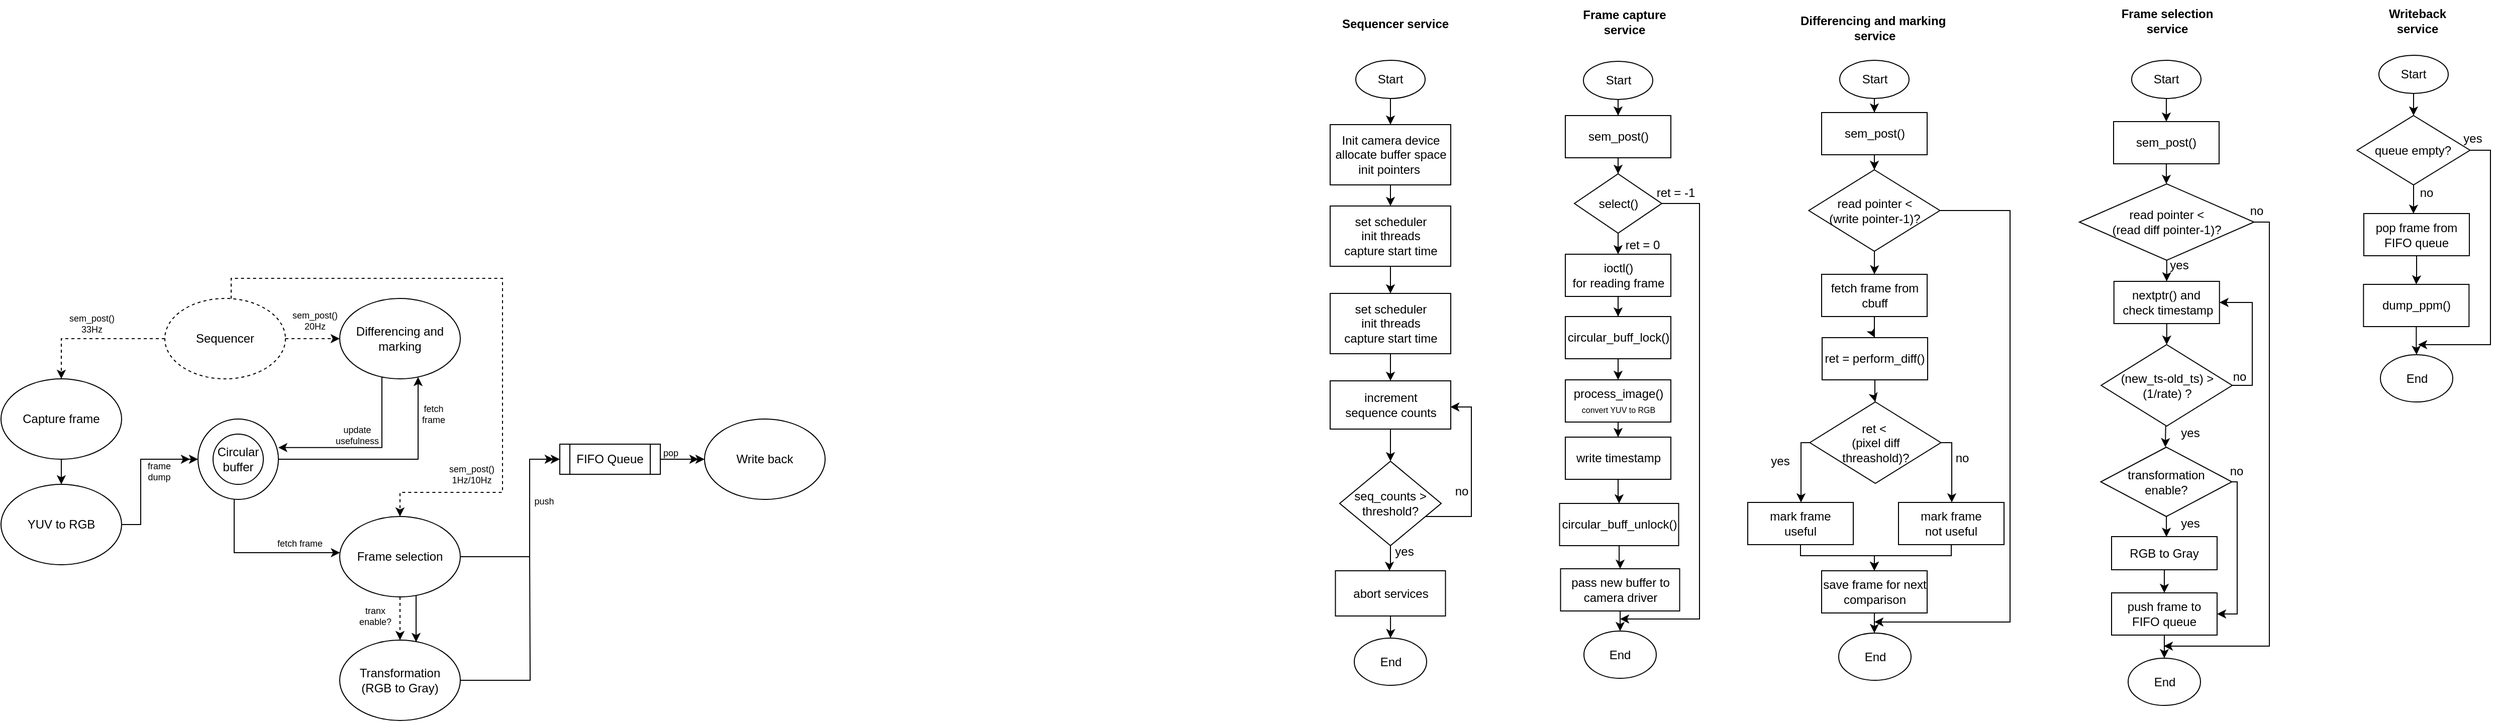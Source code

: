 <mxfile version="22.1.21" type="device">
  <diagram name="Page-1" id="QTo56roPUpEQCoG3E3Ti">
    <mxGraphModel dx="1339" dy="696" grid="0" gridSize="3" guides="1" tooltips="1" connect="1" arrows="1" fold="1" page="1" pageScale="1" pageWidth="1100" pageHeight="850" math="0" shadow="0">
      <root>
        <mxCell id="0" />
        <mxCell id="1" parent="0" />
        <mxCell id="coT6IuW1GO_-WRxJa5zP-20" style="edgeStyle=orthogonalEdgeStyle;rounded=0;orthogonalLoop=1;jettySize=auto;html=1;entryX=0.5;entryY=0;entryDx=0;entryDy=0;dashed=1;" edge="1" parent="1" source="coT6IuW1GO_-WRxJa5zP-1" target="coT6IuW1GO_-WRxJa5zP-2">
          <mxGeometry relative="1" as="geometry" />
        </mxCell>
        <mxCell id="coT6IuW1GO_-WRxJa5zP-22" style="edgeStyle=orthogonalEdgeStyle;rounded=0;orthogonalLoop=1;jettySize=auto;html=1;entryX=0.5;entryY=0;entryDx=0;entryDy=0;dashed=1;" edge="1" parent="1" source="coT6IuW1GO_-WRxJa5zP-1" target="coT6IuW1GO_-WRxJa5zP-5">
          <mxGeometry relative="1" as="geometry">
            <Array as="points">
              <mxPoint x="423" y="285" />
              <mxPoint x="693" y="285" />
              <mxPoint x="693" y="498" />
              <mxPoint x="591" y="498" />
            </Array>
          </mxGeometry>
        </mxCell>
        <mxCell id="coT6IuW1GO_-WRxJa5zP-1" value="Sequencer" style="ellipse;whiteSpace=wrap;html=1;dashed=1;" vertex="1" parent="1">
          <mxGeometry x="357" y="305" width="120" height="80" as="geometry" />
        </mxCell>
        <mxCell id="coT6IuW1GO_-WRxJa5zP-16" value="" style="edgeStyle=orthogonalEdgeStyle;rounded=0;orthogonalLoop=1;jettySize=auto;html=1;" edge="1" parent="1" source="coT6IuW1GO_-WRxJa5zP-2" target="coT6IuW1GO_-WRxJa5zP-3">
          <mxGeometry relative="1" as="geometry" />
        </mxCell>
        <mxCell id="coT6IuW1GO_-WRxJa5zP-2" value="Capture frame" style="ellipse;whiteSpace=wrap;html=1;" vertex="1" parent="1">
          <mxGeometry x="194" y="385" width="120" height="80" as="geometry" />
        </mxCell>
        <mxCell id="coT6IuW1GO_-WRxJa5zP-3" value="YUV to RGB" style="ellipse;whiteSpace=wrap;html=1;" vertex="1" parent="1">
          <mxGeometry x="194" y="490" width="120" height="80" as="geometry" />
        </mxCell>
        <mxCell id="coT6IuW1GO_-WRxJa5zP-28" style="edgeStyle=orthogonalEdgeStyle;rounded=0;orthogonalLoop=1;jettySize=auto;html=1;entryX=1;entryY=0.5;entryDx=0;entryDy=0;startArrow=classic;startFill=1;endArrow=none;endFill=0;" edge="1" parent="1" source="coT6IuW1GO_-WRxJa5zP-4" target="coT6IuW1GO_-WRxJa5zP-11">
          <mxGeometry relative="1" as="geometry">
            <Array as="points">
              <mxPoint x="609" y="465" />
            </Array>
          </mxGeometry>
        </mxCell>
        <mxCell id="coT6IuW1GO_-WRxJa5zP-4" value="Differencing and marking" style="ellipse;whiteSpace=wrap;html=1;" vertex="1" parent="1">
          <mxGeometry x="531" y="305" width="120" height="80" as="geometry" />
        </mxCell>
        <mxCell id="coT6IuW1GO_-WRxJa5zP-23" value="" style="edgeStyle=orthogonalEdgeStyle;rounded=0;orthogonalLoop=1;jettySize=auto;html=1;dashed=1;" edge="1" parent="1" source="coT6IuW1GO_-WRxJa5zP-5" target="coT6IuW1GO_-WRxJa5zP-8">
          <mxGeometry relative="1" as="geometry" />
        </mxCell>
        <mxCell id="coT6IuW1GO_-WRxJa5zP-25" style="edgeStyle=orthogonalEdgeStyle;rounded=0;orthogonalLoop=1;jettySize=auto;html=1;entryX=0;entryY=0.5;entryDx=0;entryDy=0;" edge="1" parent="1" source="coT6IuW1GO_-WRxJa5zP-5" target="coT6IuW1GO_-WRxJa5zP-13">
          <mxGeometry relative="1" as="geometry">
            <Array as="points">
              <mxPoint x="720" y="562" />
              <mxPoint x="720" y="465" />
            </Array>
          </mxGeometry>
        </mxCell>
        <mxCell id="coT6IuW1GO_-WRxJa5zP-5" value="Frame selection" style="ellipse;whiteSpace=wrap;html=1;" vertex="1" parent="1">
          <mxGeometry x="531" y="522" width="120" height="80" as="geometry" />
        </mxCell>
        <mxCell id="coT6IuW1GO_-WRxJa5zP-7" value="Write back" style="ellipse;whiteSpace=wrap;html=1;" vertex="1" parent="1">
          <mxGeometry x="894" y="425" width="120" height="80" as="geometry" />
        </mxCell>
        <mxCell id="coT6IuW1GO_-WRxJa5zP-30" style="edgeStyle=orthogonalEdgeStyle;rounded=0;orthogonalLoop=1;jettySize=auto;html=1;endArrow=none;endFill=0;" edge="1" parent="1" source="coT6IuW1GO_-WRxJa5zP-8">
          <mxGeometry relative="1" as="geometry">
            <mxPoint x="720.0" y="561" as="targetPoint" />
          </mxGeometry>
        </mxCell>
        <mxCell id="coT6IuW1GO_-WRxJa5zP-8" value="Transformation&lt;br&gt;(RGB to Gray)" style="ellipse;whiteSpace=wrap;html=1;" vertex="1" parent="1">
          <mxGeometry x="531" y="645" width="120" height="80" as="geometry" />
        </mxCell>
        <mxCell id="coT6IuW1GO_-WRxJa5zP-26" value="" style="edgeStyle=orthogonalEdgeStyle;rounded=0;orthogonalLoop=1;jettySize=auto;html=1;" edge="1" parent="1" source="coT6IuW1GO_-WRxJa5zP-13" target="coT6IuW1GO_-WRxJa5zP-7">
          <mxGeometry relative="1" as="geometry" />
        </mxCell>
        <mxCell id="coT6IuW1GO_-WRxJa5zP-13" value="FIFO Queue" style="shape=process;whiteSpace=wrap;html=1;backgroundOutline=1;" vertex="1" parent="1">
          <mxGeometry x="750" y="450" width="100" height="30" as="geometry" />
        </mxCell>
        <mxCell id="coT6IuW1GO_-WRxJa5zP-15" value="" style="group" vertex="1" connectable="0" parent="1">
          <mxGeometry x="390" y="425" width="80" height="80" as="geometry" />
        </mxCell>
        <mxCell id="coT6IuW1GO_-WRxJa5zP-11" value="" style="ellipse;whiteSpace=wrap;html=1;aspect=fixed;" vertex="1" parent="coT6IuW1GO_-WRxJa5zP-15">
          <mxGeometry width="80" height="80" as="geometry" />
        </mxCell>
        <mxCell id="coT6IuW1GO_-WRxJa5zP-12" value="Circular&lt;br&gt;buffer" style="ellipse;whiteSpace=wrap;html=1;aspect=fixed;" vertex="1" parent="coT6IuW1GO_-WRxJa5zP-15">
          <mxGeometry x="15" y="15" width="50" height="50" as="geometry" />
        </mxCell>
        <mxCell id="coT6IuW1GO_-WRxJa5zP-18" style="edgeStyle=orthogonalEdgeStyle;rounded=0;orthogonalLoop=1;jettySize=auto;html=1;entryX=0;entryY=0.5;entryDx=0;entryDy=0;" edge="1" parent="1" source="coT6IuW1GO_-WRxJa5zP-3" target="coT6IuW1GO_-WRxJa5zP-11">
          <mxGeometry relative="1" as="geometry">
            <mxPoint x="450" y="440" as="targetPoint" />
            <Array as="points">
              <mxPoint x="333" y="530" />
              <mxPoint x="333" y="465" />
            </Array>
          </mxGeometry>
        </mxCell>
        <mxCell id="coT6IuW1GO_-WRxJa5zP-19" value="" style="endArrow=classic;html=1;rounded=0;" edge="1" parent="1">
          <mxGeometry width="50" height="50" relative="1" as="geometry">
            <mxPoint x="345" y="465" as="sourcePoint" />
            <mxPoint x="382" y="465" as="targetPoint" />
          </mxGeometry>
        </mxCell>
        <mxCell id="coT6IuW1GO_-WRxJa5zP-27" style="edgeStyle=orthogonalEdgeStyle;rounded=0;orthogonalLoop=1;jettySize=auto;html=1;entryX=0;entryY=0.5;entryDx=0;entryDy=0;dashed=1;" edge="1" parent="1" source="coT6IuW1GO_-WRxJa5zP-1" target="coT6IuW1GO_-WRxJa5zP-4">
          <mxGeometry relative="1" as="geometry" />
        </mxCell>
        <mxCell id="coT6IuW1GO_-WRxJa5zP-29" style="edgeStyle=orthogonalEdgeStyle;rounded=0;orthogonalLoop=1;jettySize=auto;html=1;startArrow=classic;startFill=1;endArrow=none;endFill=0;" edge="1" parent="1" source="coT6IuW1GO_-WRxJa5zP-5" target="coT6IuW1GO_-WRxJa5zP-11">
          <mxGeometry relative="1" as="geometry">
            <Array as="points">
              <mxPoint x="426" y="558" />
            </Array>
          </mxGeometry>
        </mxCell>
        <mxCell id="coT6IuW1GO_-WRxJa5zP-31" value="" style="rounded=0;orthogonalLoop=1;jettySize=auto;html=1;exitX=1;exitY=0.5;exitDx=0;exitDy=0;" edge="1" parent="1" source="coT6IuW1GO_-WRxJa5zP-13">
          <mxGeometry relative="1" as="geometry">
            <mxPoint x="735" y="509" as="sourcePoint" />
            <mxPoint x="888" y="465" as="targetPoint" />
          </mxGeometry>
        </mxCell>
        <mxCell id="coT6IuW1GO_-WRxJa5zP-32" value="" style="rounded=0;orthogonalLoop=1;jettySize=auto;html=1;" edge="1" parent="1">
          <mxGeometry relative="1" as="geometry">
            <mxPoint x="720" y="465" as="sourcePoint" />
            <mxPoint x="744" y="465" as="targetPoint" />
          </mxGeometry>
        </mxCell>
        <mxCell id="coT6IuW1GO_-WRxJa5zP-33" value="sem_post()&lt;br style=&quot;font-size: 9px;&quot;&gt;33Hz" style="text;html=1;align=center;verticalAlign=middle;resizable=0;points=[];autosize=1;strokeColor=none;fillColor=none;fontSize=9;" vertex="1" parent="1">
          <mxGeometry x="252" y="312" width="63" height="36" as="geometry" />
        </mxCell>
        <mxCell id="coT6IuW1GO_-WRxJa5zP-34" value="sem_post()&lt;br style=&quot;font-size: 9px;&quot;&gt;1Hz/10Hz" style="text;html=1;align=center;verticalAlign=middle;resizable=0;points=[];autosize=1;strokeColor=none;fillColor=none;fontSize=9;" vertex="1" parent="1">
          <mxGeometry x="630" y="462" width="63" height="36" as="geometry" />
        </mxCell>
        <mxCell id="coT6IuW1GO_-WRxJa5zP-35" value="sem_post()&lt;br style=&quot;font-size: 9px;&quot;&gt;20Hz" style="text;html=1;align=center;verticalAlign=middle;resizable=0;points=[];autosize=1;strokeColor=none;fillColor=none;fontSize=9;" vertex="1" parent="1">
          <mxGeometry x="474" y="309" width="63" height="36" as="geometry" />
        </mxCell>
        <mxCell id="coT6IuW1GO_-WRxJa5zP-36" value="tranx &lt;br&gt;enable?" style="text;html=1;align=center;verticalAlign=middle;resizable=0;points=[];autosize=1;strokeColor=none;fillColor=none;fontSize=9;" vertex="1" parent="1">
          <mxGeometry x="540" y="603" width="51" height="36" as="geometry" />
        </mxCell>
        <mxCell id="coT6IuW1GO_-WRxJa5zP-37" style="edgeStyle=orthogonalEdgeStyle;rounded=0;orthogonalLoop=1;jettySize=auto;html=1;entryX=0.629;entryY=0.024;entryDx=0;entryDy=0;entryPerimeter=0;" edge="1" parent="1" target="coT6IuW1GO_-WRxJa5zP-8">
          <mxGeometry relative="1" as="geometry">
            <mxPoint x="607" y="600.73" as="sourcePoint" />
            <mxPoint x="608.56" y="647.64" as="targetPoint" />
            <Array as="points">
              <mxPoint x="607" y="647" />
            </Array>
          </mxGeometry>
        </mxCell>
        <mxCell id="coT6IuW1GO_-WRxJa5zP-39" value="frame &lt;br&gt;dump" style="text;html=1;align=center;verticalAlign=middle;resizable=0;points=[];autosize=1;strokeColor=none;fillColor=none;fontSize=9;" vertex="1" parent="1">
          <mxGeometry x="330" y="459" width="42" height="36" as="geometry" />
        </mxCell>
        <mxCell id="coT6IuW1GO_-WRxJa5zP-40" value="fetch &lt;br&gt;frame" style="text;html=1;align=center;verticalAlign=middle;resizable=0;points=[];autosize=1;strokeColor=none;fillColor=none;fontSize=9;" vertex="1" parent="1">
          <mxGeometry x="603" y="402" width="42" height="36" as="geometry" />
        </mxCell>
        <mxCell id="coT6IuW1GO_-WRxJa5zP-41" style="edgeStyle=orthogonalEdgeStyle;rounded=0;orthogonalLoop=1;jettySize=auto;html=1;entryX=0.998;entryY=0.355;entryDx=0;entryDy=0;entryPerimeter=0;" edge="1" parent="1" source="coT6IuW1GO_-WRxJa5zP-4" target="coT6IuW1GO_-WRxJa5zP-11">
          <mxGeometry relative="1" as="geometry">
            <Array as="points">
              <mxPoint x="573" y="453" />
            </Array>
          </mxGeometry>
        </mxCell>
        <mxCell id="coT6IuW1GO_-WRxJa5zP-42" value="update &lt;br&gt;usefulness" style="text;html=1;align=center;verticalAlign=middle;resizable=0;points=[];autosize=1;strokeColor=none;fillColor=none;fontSize=9;" vertex="1" parent="1">
          <mxGeometry x="516" y="423" width="63" height="36" as="geometry" />
        </mxCell>
        <mxCell id="coT6IuW1GO_-WRxJa5zP-44" value="fetch frame" style="text;html=1;align=center;verticalAlign=middle;resizable=0;points=[];autosize=1;strokeColor=none;fillColor=none;fontSize=9;" vertex="1" parent="1">
          <mxGeometry x="459" y="537" width="63" height="24" as="geometry" />
        </mxCell>
        <mxCell id="coT6IuW1GO_-WRxJa5zP-47" value="push" style="text;html=1;align=center;verticalAlign=middle;resizable=0;points=[];autosize=1;strokeColor=none;fillColor=none;fontSize=9;" vertex="1" parent="1">
          <mxGeometry x="714" y="495" width="39" height="24" as="geometry" />
        </mxCell>
        <mxCell id="coT6IuW1GO_-WRxJa5zP-48" value="pop" style="text;html=1;align=center;verticalAlign=middle;resizable=0;points=[];autosize=1;strokeColor=none;fillColor=none;fontSize=9;" vertex="1" parent="1">
          <mxGeometry x="843" y="447" width="33" height="24" as="geometry" />
        </mxCell>
        <mxCell id="coT6IuW1GO_-WRxJa5zP-63" value="" style="edgeStyle=orthogonalEdgeStyle;rounded=0;orthogonalLoop=1;jettySize=auto;html=1;entryX=0.5;entryY=0;entryDx=0;entryDy=0;" edge="1" parent="1" source="coT6IuW1GO_-WRxJa5zP-49" target="coT6IuW1GO_-WRxJa5zP-56">
          <mxGeometry relative="1" as="geometry" />
        </mxCell>
        <mxCell id="coT6IuW1GO_-WRxJa5zP-49" value="set scheduler &lt;br&gt;init threads &lt;br&gt;capture start time" style="rounded=0;whiteSpace=wrap;html=1;align=center;" vertex="1" parent="1">
          <mxGeometry x="1516.5" y="213" width="120" height="60" as="geometry" />
        </mxCell>
        <mxCell id="coT6IuW1GO_-WRxJa5zP-51" value="seq_counts &amp;gt; threshold?" style="rhombus;whiteSpace=wrap;html=1;" vertex="1" parent="1">
          <mxGeometry x="1526" y="467" width="101" height="84" as="geometry" />
        </mxCell>
        <mxCell id="coT6IuW1GO_-WRxJa5zP-59" value="" style="edgeStyle=orthogonalEdgeStyle;rounded=0;orthogonalLoop=1;jettySize=auto;html=1;" edge="1" parent="1" source="coT6IuW1GO_-WRxJa5zP-52" target="coT6IuW1GO_-WRxJa5zP-54">
          <mxGeometry relative="1" as="geometry" />
        </mxCell>
        <mxCell id="coT6IuW1GO_-WRxJa5zP-52" value="Start" style="ellipse;whiteSpace=wrap;html=1;" vertex="1" parent="1">
          <mxGeometry x="1542" y="68" width="69" height="38" as="geometry" />
        </mxCell>
        <mxCell id="coT6IuW1GO_-WRxJa5zP-53" value="End" style="ellipse;whiteSpace=wrap;html=1;" vertex="1" parent="1">
          <mxGeometry x="1540.5" y="643" width="72" height="47" as="geometry" />
        </mxCell>
        <mxCell id="coT6IuW1GO_-WRxJa5zP-61" value="" style="edgeStyle=orthogonalEdgeStyle;rounded=0;orthogonalLoop=1;jettySize=auto;html=1;entryX=0.5;entryY=0;entryDx=0;entryDy=0;" edge="1" parent="1" source="coT6IuW1GO_-WRxJa5zP-54" target="coT6IuW1GO_-WRxJa5zP-49">
          <mxGeometry relative="1" as="geometry">
            <mxPoint x="1577" y="222" as="targetPoint" />
          </mxGeometry>
        </mxCell>
        <mxCell id="coT6IuW1GO_-WRxJa5zP-54" value="Init camera device&lt;br&gt;allocate buffer space&lt;br&gt;init pointers&amp;nbsp;" style="rounded=0;whiteSpace=wrap;html=1;align=center;" vertex="1" parent="1">
          <mxGeometry x="1516.5" y="132" width="120" height="60" as="geometry" />
        </mxCell>
        <mxCell id="coT6IuW1GO_-WRxJa5zP-64" value="" style="edgeStyle=orthogonalEdgeStyle;rounded=0;orthogonalLoop=1;jettySize=auto;html=1;" edge="1" parent="1" source="coT6IuW1GO_-WRxJa5zP-56" target="coT6IuW1GO_-WRxJa5zP-57">
          <mxGeometry relative="1" as="geometry" />
        </mxCell>
        <mxCell id="coT6IuW1GO_-WRxJa5zP-56" value="set scheduler &lt;br&gt;init threads &lt;br&gt;capture start time" style="rounded=0;whiteSpace=wrap;html=1;align=center;" vertex="1" parent="1">
          <mxGeometry x="1516.5" y="300" width="120" height="60" as="geometry" />
        </mxCell>
        <mxCell id="coT6IuW1GO_-WRxJa5zP-66" style="edgeStyle=orthogonalEdgeStyle;rounded=0;orthogonalLoop=1;jettySize=auto;html=1;entryX=0.5;entryY=0;entryDx=0;entryDy=0;" edge="1" parent="1" source="coT6IuW1GO_-WRxJa5zP-57" target="coT6IuW1GO_-WRxJa5zP-51">
          <mxGeometry relative="1" as="geometry" />
        </mxCell>
        <mxCell id="coT6IuW1GO_-WRxJa5zP-57" value="increment &lt;br&gt;sequence counts" style="rounded=0;whiteSpace=wrap;html=1;align=center;" vertex="1" parent="1">
          <mxGeometry x="1516.5" y="387" width="120" height="48" as="geometry" />
        </mxCell>
        <mxCell id="coT6IuW1GO_-WRxJa5zP-72" value="" style="edgeStyle=orthogonalEdgeStyle;rounded=0;orthogonalLoop=1;jettySize=auto;html=1;" edge="1" parent="1" source="coT6IuW1GO_-WRxJa5zP-58" target="coT6IuW1GO_-WRxJa5zP-53">
          <mxGeometry relative="1" as="geometry" />
        </mxCell>
        <mxCell id="coT6IuW1GO_-WRxJa5zP-58" value="abort services" style="rounded=0;whiteSpace=wrap;html=1;align=center;" vertex="1" parent="1">
          <mxGeometry x="1521.75" y="576" width="109.5" height="45" as="geometry" />
        </mxCell>
        <mxCell id="coT6IuW1GO_-WRxJa5zP-67" style="edgeStyle=orthogonalEdgeStyle;rounded=0;orthogonalLoop=1;jettySize=auto;html=1;entryX=0.997;entryY=0.549;entryDx=0;entryDy=0;entryPerimeter=0;" edge="1" parent="1" source="coT6IuW1GO_-WRxJa5zP-51" target="coT6IuW1GO_-WRxJa5zP-57">
          <mxGeometry relative="1" as="geometry">
            <Array as="points">
              <mxPoint x="1657" y="522" />
              <mxPoint x="1657" y="413" />
              <mxPoint x="1636" y="413" />
            </Array>
          </mxGeometry>
        </mxCell>
        <mxCell id="coT6IuW1GO_-WRxJa5zP-68" style="edgeStyle=orthogonalEdgeStyle;rounded=0;orthogonalLoop=1;jettySize=auto;html=1;entryX=0.491;entryY=0.001;entryDx=0;entryDy=0;entryPerimeter=0;" edge="1" parent="1" source="coT6IuW1GO_-WRxJa5zP-51" target="coT6IuW1GO_-WRxJa5zP-58">
          <mxGeometry relative="1" as="geometry" />
        </mxCell>
        <mxCell id="coT6IuW1GO_-WRxJa5zP-73" value="Sequencer service" style="text;html=1;align=center;verticalAlign=middle;resizable=0;points=[];autosize=1;strokeColor=none;fillColor=none;fontStyle=1" vertex="1" parent="1">
          <mxGeometry x="1517.75" y="18" width="126" height="27" as="geometry" />
        </mxCell>
        <mxCell id="coT6IuW1GO_-WRxJa5zP-90" style="edgeStyle=orthogonalEdgeStyle;rounded=0;orthogonalLoop=1;jettySize=auto;html=1;entryX=0.5;entryY=0;entryDx=0;entryDy=0;" edge="1" parent="1" source="coT6IuW1GO_-WRxJa5zP-74" target="coT6IuW1GO_-WRxJa5zP-80">
          <mxGeometry relative="1" as="geometry" />
        </mxCell>
        <mxCell id="coT6IuW1GO_-WRxJa5zP-74" value="Start" style="ellipse;whiteSpace=wrap;html=1;" vertex="1" parent="1">
          <mxGeometry x="1768.5" y="69" width="69" height="38" as="geometry" />
        </mxCell>
        <mxCell id="coT6IuW1GO_-WRxJa5zP-75" value="End" style="ellipse;whiteSpace=wrap;html=1;" vertex="1" parent="1">
          <mxGeometry x="1769" y="636" width="72" height="47" as="geometry" />
        </mxCell>
        <mxCell id="coT6IuW1GO_-WRxJa5zP-76" value="yes" style="text;html=1;align=center;verticalAlign=middle;resizable=0;points=[];autosize=1;strokeColor=none;fillColor=none;" vertex="1" parent="1">
          <mxGeometry x="1570" y="543" width="39" height="27" as="geometry" />
        </mxCell>
        <mxCell id="coT6IuW1GO_-WRxJa5zP-77" value="no" style="text;html=1;align=center;verticalAlign=middle;resizable=0;points=[];autosize=1;strokeColor=none;fillColor=none;" vertex="1" parent="1">
          <mxGeometry x="1630" y="483" width="33" height="27" as="geometry" />
        </mxCell>
        <mxCell id="coT6IuW1GO_-WRxJa5zP-78" value="Frame capture &lt;br&gt;service" style="text;html=1;align=center;verticalAlign=middle;resizable=0;points=[];autosize=1;strokeColor=none;fillColor=none;fontStyle=1" vertex="1" parent="1">
          <mxGeometry x="1758" y="9" width="102" height="42" as="geometry" />
        </mxCell>
        <mxCell id="coT6IuW1GO_-WRxJa5zP-99" style="edgeStyle=orthogonalEdgeStyle;rounded=0;orthogonalLoop=1;jettySize=auto;html=1;entryX=0.5;entryY=0;entryDx=0;entryDy=0;" edge="1" parent="1" source="coT6IuW1GO_-WRxJa5zP-79" target="coT6IuW1GO_-WRxJa5zP-91">
          <mxGeometry relative="1" as="geometry" />
        </mxCell>
        <mxCell id="coT6IuW1GO_-WRxJa5zP-79" value="ioctl()&lt;br&gt;for reading frame" style="rounded=0;whiteSpace=wrap;html=1;align=center;" vertex="1" parent="1">
          <mxGeometry x="1750.5" y="261" width="105" height="42" as="geometry" />
        </mxCell>
        <mxCell id="coT6IuW1GO_-WRxJa5zP-87" value="" style="edgeStyle=orthogonalEdgeStyle;rounded=0;orthogonalLoop=1;jettySize=auto;html=1;" edge="1" parent="1" source="coT6IuW1GO_-WRxJa5zP-80" target="coT6IuW1GO_-WRxJa5zP-81">
          <mxGeometry relative="1" as="geometry" />
        </mxCell>
        <mxCell id="coT6IuW1GO_-WRxJa5zP-80" value="sem_post()" style="rounded=0;whiteSpace=wrap;html=1;align=center;" vertex="1" parent="1">
          <mxGeometry x="1750.5" y="123" width="105" height="42" as="geometry" />
        </mxCell>
        <mxCell id="coT6IuW1GO_-WRxJa5zP-82" value="" style="edgeStyle=orthogonalEdgeStyle;rounded=0;orthogonalLoop=1;jettySize=auto;html=1;" edge="1" parent="1" source="coT6IuW1GO_-WRxJa5zP-81" target="coT6IuW1GO_-WRxJa5zP-79">
          <mxGeometry relative="1" as="geometry" />
        </mxCell>
        <mxCell id="coT6IuW1GO_-WRxJa5zP-111" style="edgeStyle=orthogonalEdgeStyle;rounded=0;orthogonalLoop=1;jettySize=auto;html=1;" edge="1" parent="1" source="coT6IuW1GO_-WRxJa5zP-81">
          <mxGeometry relative="1" as="geometry">
            <mxPoint x="1805" y="624" as="targetPoint" />
            <Array as="points">
              <mxPoint x="1884" y="211" />
              <mxPoint x="1884" y="624" />
            </Array>
          </mxGeometry>
        </mxCell>
        <mxCell id="coT6IuW1GO_-WRxJa5zP-81" value="select()" style="rhombus;whiteSpace=wrap;html=1;" vertex="1" parent="1">
          <mxGeometry x="1759.5" y="181" width="87" height="59" as="geometry" />
        </mxCell>
        <mxCell id="coT6IuW1GO_-WRxJa5zP-84" value="ret = 0" style="text;html=1;align=center;verticalAlign=middle;resizable=0;points=[];autosize=1;strokeColor=none;fillColor=none;" vertex="1" parent="1">
          <mxGeometry x="1800" y="238" width="54" height="27" as="geometry" />
        </mxCell>
        <mxCell id="coT6IuW1GO_-WRxJa5zP-100" style="edgeStyle=orthogonalEdgeStyle;rounded=0;orthogonalLoop=1;jettySize=auto;html=1;entryX=0.5;entryY=0;entryDx=0;entryDy=0;" edge="1" parent="1" source="coT6IuW1GO_-WRxJa5zP-91" target="coT6IuW1GO_-WRxJa5zP-92">
          <mxGeometry relative="1" as="geometry" />
        </mxCell>
        <mxCell id="coT6IuW1GO_-WRxJa5zP-91" value="circular_buff_lock()" style="rounded=0;whiteSpace=wrap;html=1;align=center;" vertex="1" parent="1">
          <mxGeometry x="1750.5" y="323" width="105" height="42" as="geometry" />
        </mxCell>
        <mxCell id="coT6IuW1GO_-WRxJa5zP-101" style="edgeStyle=orthogonalEdgeStyle;rounded=0;orthogonalLoop=1;jettySize=auto;html=1;entryX=0.5;entryY=0;entryDx=0;entryDy=0;" edge="1" parent="1" source="coT6IuW1GO_-WRxJa5zP-92" target="coT6IuW1GO_-WRxJa5zP-94">
          <mxGeometry relative="1" as="geometry" />
        </mxCell>
        <mxCell id="coT6IuW1GO_-WRxJa5zP-92" value="process_image()&lt;br&gt;&lt;font style=&quot;font-size: 8px;&quot;&gt;convert YUV to RGB&lt;/font&gt;" style="rounded=0;whiteSpace=wrap;html=1;align=center;" vertex="1" parent="1">
          <mxGeometry x="1750.5" y="386" width="105" height="42" as="geometry" />
        </mxCell>
        <mxCell id="coT6IuW1GO_-WRxJa5zP-102" style="edgeStyle=orthogonalEdgeStyle;rounded=0;orthogonalLoop=1;jettySize=auto;html=1;entryX=0.5;entryY=0;entryDx=0;entryDy=0;" edge="1" parent="1" source="coT6IuW1GO_-WRxJa5zP-94" target="coT6IuW1GO_-WRxJa5zP-96">
          <mxGeometry relative="1" as="geometry" />
        </mxCell>
        <mxCell id="coT6IuW1GO_-WRxJa5zP-94" value="write timestamp" style="rounded=0;whiteSpace=wrap;html=1;align=center;" vertex="1" parent="1">
          <mxGeometry x="1750.5" y="443" width="105" height="42" as="geometry" />
        </mxCell>
        <mxCell id="coT6IuW1GO_-WRxJa5zP-103" style="edgeStyle=orthogonalEdgeStyle;rounded=0;orthogonalLoop=1;jettySize=auto;html=1;" edge="1" parent="1" source="coT6IuW1GO_-WRxJa5zP-96" target="coT6IuW1GO_-WRxJa5zP-97">
          <mxGeometry relative="1" as="geometry">
            <mxPoint x="1804" y="572" as="targetPoint" />
          </mxGeometry>
        </mxCell>
        <mxCell id="coT6IuW1GO_-WRxJa5zP-96" value="circular_buff_unlock()" style="rounded=0;whiteSpace=wrap;html=1;align=center;" vertex="1" parent="1">
          <mxGeometry x="1744.75" y="509" width="118.5" height="42" as="geometry" />
        </mxCell>
        <mxCell id="coT6IuW1GO_-WRxJa5zP-104" style="edgeStyle=orthogonalEdgeStyle;rounded=0;orthogonalLoop=1;jettySize=auto;html=1;entryX=0.5;entryY=0;entryDx=0;entryDy=0;" edge="1" parent="1" source="coT6IuW1GO_-WRxJa5zP-97" target="coT6IuW1GO_-WRxJa5zP-75">
          <mxGeometry relative="1" as="geometry" />
        </mxCell>
        <mxCell id="coT6IuW1GO_-WRxJa5zP-97" value="pass new buffer to camera driver" style="rounded=0;whiteSpace=wrap;html=1;align=center;" vertex="1" parent="1">
          <mxGeometry x="1745.75" y="574" width="118.5" height="42" as="geometry" />
        </mxCell>
        <mxCell id="coT6IuW1GO_-WRxJa5zP-105" value="Differencing and marking&amp;nbsp;&lt;br&gt;service" style="text;html=1;align=center;verticalAlign=middle;resizable=0;points=[];autosize=1;strokeColor=none;fillColor=none;fontStyle=1" vertex="1" parent="1">
          <mxGeometry x="1974" y="15" width="168" height="42" as="geometry" />
        </mxCell>
        <mxCell id="coT6IuW1GO_-WRxJa5zP-120" style="edgeStyle=orthogonalEdgeStyle;rounded=0;orthogonalLoop=1;jettySize=auto;html=1;entryX=0.5;entryY=0;entryDx=0;entryDy=0;" edge="1" parent="1" source="coT6IuW1GO_-WRxJa5zP-106" target="coT6IuW1GO_-WRxJa5zP-108">
          <mxGeometry relative="1" as="geometry" />
        </mxCell>
        <mxCell id="coT6IuW1GO_-WRxJa5zP-106" value="Start" style="ellipse;whiteSpace=wrap;html=1;" vertex="1" parent="1">
          <mxGeometry x="2023.5" y="68" width="69" height="38" as="geometry" />
        </mxCell>
        <mxCell id="coT6IuW1GO_-WRxJa5zP-107" value="End" style="ellipse;whiteSpace=wrap;html=1;" vertex="1" parent="1">
          <mxGeometry x="2022.5" y="638" width="72" height="47" as="geometry" />
        </mxCell>
        <mxCell id="coT6IuW1GO_-WRxJa5zP-121" style="edgeStyle=orthogonalEdgeStyle;rounded=0;orthogonalLoop=1;jettySize=auto;html=1;entryX=0.5;entryY=0;entryDx=0;entryDy=0;" edge="1" parent="1" source="coT6IuW1GO_-WRxJa5zP-108" target="coT6IuW1GO_-WRxJa5zP-110">
          <mxGeometry relative="1" as="geometry" />
        </mxCell>
        <mxCell id="coT6IuW1GO_-WRxJa5zP-108" value="sem_post()" style="rounded=0;whiteSpace=wrap;html=1;align=center;" vertex="1" parent="1">
          <mxGeometry x="2005.5" y="120" width="105" height="42" as="geometry" />
        </mxCell>
        <mxCell id="coT6IuW1GO_-WRxJa5zP-122" style="edgeStyle=orthogonalEdgeStyle;rounded=0;orthogonalLoop=1;jettySize=auto;html=1;entryX=0.5;entryY=0;entryDx=0;entryDy=0;" edge="1" parent="1" source="coT6IuW1GO_-WRxJa5zP-110" target="coT6IuW1GO_-WRxJa5zP-113">
          <mxGeometry relative="1" as="geometry" />
        </mxCell>
        <mxCell id="coT6IuW1GO_-WRxJa5zP-110" value="read pointer &amp;lt; &lt;br&gt;(write pointer-1)?" style="rhombus;whiteSpace=wrap;html=1;" vertex="1" parent="1">
          <mxGeometry x="1992.75" y="177" width="130.5" height="81" as="geometry" />
        </mxCell>
        <mxCell id="coT6IuW1GO_-WRxJa5zP-112" value="ret = -1" style="text;html=1;align=center;verticalAlign=middle;resizable=0;points=[];autosize=1;strokeColor=none;fillColor=none;" vertex="1" parent="1">
          <mxGeometry x="1831" y="186" width="57" height="27" as="geometry" />
        </mxCell>
        <mxCell id="coT6IuW1GO_-WRxJa5zP-123" style="edgeStyle=orthogonalEdgeStyle;rounded=0;orthogonalLoop=1;jettySize=auto;html=1;entryX=0.5;entryY=0;entryDx=0;entryDy=0;" edge="1" parent="1" source="coT6IuW1GO_-WRxJa5zP-113" target="coT6IuW1GO_-WRxJa5zP-114">
          <mxGeometry relative="1" as="geometry" />
        </mxCell>
        <mxCell id="coT6IuW1GO_-WRxJa5zP-113" value="fetch frame from cbuff" style="rounded=0;whiteSpace=wrap;html=1;align=center;" vertex="1" parent="1">
          <mxGeometry x="2005.5" y="281" width="105" height="42" as="geometry" />
        </mxCell>
        <mxCell id="coT6IuW1GO_-WRxJa5zP-130" style="edgeStyle=orthogonalEdgeStyle;rounded=0;orthogonalLoop=1;jettySize=auto;html=1;entryX=0.5;entryY=0;entryDx=0;entryDy=0;" edge="1" parent="1" source="coT6IuW1GO_-WRxJa5zP-114" target="coT6IuW1GO_-WRxJa5zP-116">
          <mxGeometry relative="1" as="geometry" />
        </mxCell>
        <mxCell id="coT6IuW1GO_-WRxJa5zP-114" value="ret = perform_diff()" style="rounded=0;whiteSpace=wrap;html=1;align=center;" vertex="1" parent="1">
          <mxGeometry x="2006" y="344" width="105" height="42" as="geometry" />
        </mxCell>
        <mxCell id="coT6IuW1GO_-WRxJa5zP-125" style="edgeStyle=orthogonalEdgeStyle;rounded=0;orthogonalLoop=1;jettySize=auto;html=1;entryX=0.5;entryY=0;entryDx=0;entryDy=0;" edge="1" parent="1" source="coT6IuW1GO_-WRxJa5zP-116" target="coT6IuW1GO_-WRxJa5zP-117">
          <mxGeometry relative="1" as="geometry">
            <Array as="points">
              <mxPoint x="1985" y="448" />
              <mxPoint x="1985" y="508" />
              <mxPoint x="1985" y="508" />
            </Array>
          </mxGeometry>
        </mxCell>
        <mxCell id="coT6IuW1GO_-WRxJa5zP-126" style="edgeStyle=orthogonalEdgeStyle;rounded=0;orthogonalLoop=1;jettySize=auto;html=1;entryX=0.5;entryY=0;entryDx=0;entryDy=0;" edge="1" parent="1" source="coT6IuW1GO_-WRxJa5zP-116" target="coT6IuW1GO_-WRxJa5zP-118">
          <mxGeometry relative="1" as="geometry">
            <Array as="points">
              <mxPoint x="2135" y="448" />
              <mxPoint x="2135" y="508" />
              <mxPoint x="2135" y="508" />
            </Array>
          </mxGeometry>
        </mxCell>
        <mxCell id="coT6IuW1GO_-WRxJa5zP-116" value="ret &amp;lt;&amp;nbsp;&lt;br&gt;(pixel diff &lt;br&gt;threashold)?" style="rhombus;whiteSpace=wrap;html=1;" vertex="1" parent="1">
          <mxGeometry x="1993.75" y="408" width="130.5" height="81" as="geometry" />
        </mxCell>
        <mxCell id="coT6IuW1GO_-WRxJa5zP-127" style="edgeStyle=orthogonalEdgeStyle;rounded=0;orthogonalLoop=1;jettySize=auto;html=1;entryX=0.5;entryY=0;entryDx=0;entryDy=0;" edge="1" parent="1" source="coT6IuW1GO_-WRxJa5zP-117" target="coT6IuW1GO_-WRxJa5zP-119">
          <mxGeometry relative="1" as="geometry">
            <Array as="points">
              <mxPoint x="1984" y="561" />
              <mxPoint x="2058" y="561" />
            </Array>
          </mxGeometry>
        </mxCell>
        <mxCell id="coT6IuW1GO_-WRxJa5zP-117" value="mark frame&lt;br&gt;useful" style="rounded=0;whiteSpace=wrap;html=1;align=center;" vertex="1" parent="1">
          <mxGeometry x="1932" y="508" width="105" height="42" as="geometry" />
        </mxCell>
        <mxCell id="coT6IuW1GO_-WRxJa5zP-128" style="edgeStyle=orthogonalEdgeStyle;rounded=0;orthogonalLoop=1;jettySize=auto;html=1;" edge="1" parent="1" source="coT6IuW1GO_-WRxJa5zP-118">
          <mxGeometry relative="1" as="geometry">
            <mxPoint x="2058" y="576" as="targetPoint" />
            <Array as="points">
              <mxPoint x="2134" y="561" />
              <mxPoint x="2058" y="561" />
            </Array>
          </mxGeometry>
        </mxCell>
        <mxCell id="coT6IuW1GO_-WRxJa5zP-118" value="mark frame&lt;br&gt;not useful" style="rounded=0;whiteSpace=wrap;html=1;align=center;" vertex="1" parent="1">
          <mxGeometry x="2082" y="508" width="105" height="42" as="geometry" />
        </mxCell>
        <mxCell id="coT6IuW1GO_-WRxJa5zP-129" value="" style="edgeStyle=orthogonalEdgeStyle;rounded=0;orthogonalLoop=1;jettySize=auto;html=1;" edge="1" parent="1" source="coT6IuW1GO_-WRxJa5zP-119" target="coT6IuW1GO_-WRxJa5zP-107">
          <mxGeometry relative="1" as="geometry" />
        </mxCell>
        <mxCell id="coT6IuW1GO_-WRxJa5zP-119" value="save frame for next comparison" style="rounded=0;whiteSpace=wrap;html=1;align=center;" vertex="1" parent="1">
          <mxGeometry x="2005.5" y="576" width="105" height="42" as="geometry" />
        </mxCell>
        <mxCell id="coT6IuW1GO_-WRxJa5zP-131" value="yes" style="text;html=1;align=center;verticalAlign=middle;resizable=0;points=[];autosize=1;strokeColor=none;fillColor=none;" vertex="1" parent="1">
          <mxGeometry x="1944" y="453" width="39" height="27" as="geometry" />
        </mxCell>
        <mxCell id="coT6IuW1GO_-WRxJa5zP-132" value="no" style="text;html=1;align=center;verticalAlign=middle;resizable=0;points=[];autosize=1;strokeColor=none;fillColor=none;" vertex="1" parent="1">
          <mxGeometry x="2128" y="450" width="33" height="27" as="geometry" />
        </mxCell>
        <mxCell id="coT6IuW1GO_-WRxJa5zP-133" style="edgeStyle=orthogonalEdgeStyle;rounded=0;orthogonalLoop=1;jettySize=auto;html=1;" edge="1" parent="1" source="coT6IuW1GO_-WRxJa5zP-110">
          <mxGeometry relative="1" as="geometry">
            <mxPoint x="2058" y="627" as="targetPoint" />
            <Array as="points">
              <mxPoint x="2193" y="218" />
              <mxPoint x="2193" y="627" />
            </Array>
          </mxGeometry>
        </mxCell>
        <mxCell id="coT6IuW1GO_-WRxJa5zP-137" value="Frame selection&lt;br&gt;service" style="text;html=1;align=center;verticalAlign=middle;resizable=0;points=[];autosize=1;strokeColor=none;fillColor=none;fontStyle=1" vertex="1" parent="1">
          <mxGeometry x="2293" y="8" width="111" height="42" as="geometry" />
        </mxCell>
        <mxCell id="coT6IuW1GO_-WRxJa5zP-138" value="Writeback&lt;br&gt;service" style="text;html=1;align=center;verticalAlign=middle;resizable=0;points=[];autosize=1;strokeColor=none;fillColor=none;fontStyle=1" vertex="1" parent="1">
          <mxGeometry x="2560" y="8" width="75" height="42" as="geometry" />
        </mxCell>
        <mxCell id="coT6IuW1GO_-WRxJa5zP-150" value="" style="edgeStyle=orthogonalEdgeStyle;rounded=0;orthogonalLoop=1;jettySize=auto;html=1;" edge="1" parent="1" source="coT6IuW1GO_-WRxJa5zP-139" target="coT6IuW1GO_-WRxJa5zP-143">
          <mxGeometry relative="1" as="geometry" />
        </mxCell>
        <mxCell id="coT6IuW1GO_-WRxJa5zP-139" value="Start" style="ellipse;whiteSpace=wrap;html=1;" vertex="1" parent="1">
          <mxGeometry x="2314" y="68" width="69" height="38" as="geometry" />
        </mxCell>
        <mxCell id="coT6IuW1GO_-WRxJa5zP-140" value="End" style="ellipse;whiteSpace=wrap;html=1;" vertex="1" parent="1">
          <mxGeometry x="2310.5" y="663" width="72" height="47" as="geometry" />
        </mxCell>
        <mxCell id="coT6IuW1GO_-WRxJa5zP-141" value="End" style="ellipse;whiteSpace=wrap;html=1;" vertex="1" parent="1">
          <mxGeometry x="2561.5" y="361" width="72" height="47" as="geometry" />
        </mxCell>
        <mxCell id="coT6IuW1GO_-WRxJa5zP-174" style="edgeStyle=orthogonalEdgeStyle;rounded=0;orthogonalLoop=1;jettySize=auto;html=1;entryX=0.5;entryY=0;entryDx=0;entryDy=0;" edge="1" parent="1" source="coT6IuW1GO_-WRxJa5zP-142" target="coT6IuW1GO_-WRxJa5zP-172">
          <mxGeometry relative="1" as="geometry" />
        </mxCell>
        <mxCell id="coT6IuW1GO_-WRxJa5zP-142" value="Start" style="ellipse;whiteSpace=wrap;html=1;" vertex="1" parent="1">
          <mxGeometry x="2560" y="63" width="69" height="38" as="geometry" />
        </mxCell>
        <mxCell id="coT6IuW1GO_-WRxJa5zP-151" style="edgeStyle=orthogonalEdgeStyle;rounded=0;orthogonalLoop=1;jettySize=auto;html=1;entryX=0.5;entryY=0;entryDx=0;entryDy=0;" edge="1" parent="1" source="coT6IuW1GO_-WRxJa5zP-143" target="coT6IuW1GO_-WRxJa5zP-145">
          <mxGeometry relative="1" as="geometry" />
        </mxCell>
        <mxCell id="coT6IuW1GO_-WRxJa5zP-143" value="sem_post()" style="rounded=0;whiteSpace=wrap;html=1;align=center;" vertex="1" parent="1">
          <mxGeometry x="2296" y="129" width="105" height="42" as="geometry" />
        </mxCell>
        <mxCell id="coT6IuW1GO_-WRxJa5zP-152" style="edgeStyle=orthogonalEdgeStyle;rounded=0;orthogonalLoop=1;jettySize=auto;html=1;entryX=0.5;entryY=0;entryDx=0;entryDy=0;" edge="1" parent="1" source="coT6IuW1GO_-WRxJa5zP-145" target="coT6IuW1GO_-WRxJa5zP-146">
          <mxGeometry relative="1" as="geometry" />
        </mxCell>
        <mxCell id="coT6IuW1GO_-WRxJa5zP-158" style="edgeStyle=orthogonalEdgeStyle;rounded=0;orthogonalLoop=1;jettySize=auto;html=1;" edge="1" parent="1" source="coT6IuW1GO_-WRxJa5zP-145">
          <mxGeometry relative="1" as="geometry">
            <mxPoint x="2346" y="651" as="targetPoint" />
            <Array as="points">
              <mxPoint x="2451" y="229" />
              <mxPoint x="2451" y="651" />
            </Array>
          </mxGeometry>
        </mxCell>
        <mxCell id="coT6IuW1GO_-WRxJa5zP-145" value="read pointer &amp;lt; &lt;br&gt;(read diff pointer-1)?" style="rhombus;whiteSpace=wrap;html=1;" vertex="1" parent="1">
          <mxGeometry x="2262" y="191" width="173.75" height="76" as="geometry" />
        </mxCell>
        <mxCell id="coT6IuW1GO_-WRxJa5zP-153" style="edgeStyle=orthogonalEdgeStyle;rounded=0;orthogonalLoop=1;jettySize=auto;html=1;entryX=0.5;entryY=0;entryDx=0;entryDy=0;" edge="1" parent="1" source="coT6IuW1GO_-WRxJa5zP-146" target="coT6IuW1GO_-WRxJa5zP-147">
          <mxGeometry relative="1" as="geometry" />
        </mxCell>
        <mxCell id="coT6IuW1GO_-WRxJa5zP-146" value="nextptr() and&lt;br&gt;&amp;nbsp;check timestamp" style="rounded=0;whiteSpace=wrap;html=1;align=center;" vertex="1" parent="1">
          <mxGeometry x="2296.37" y="288" width="105" height="42" as="geometry" />
        </mxCell>
        <mxCell id="coT6IuW1GO_-WRxJa5zP-154" style="edgeStyle=orthogonalEdgeStyle;rounded=0;orthogonalLoop=1;jettySize=auto;html=1;entryX=0.5;entryY=0;entryDx=0;entryDy=0;" edge="1" parent="1">
          <mxGeometry relative="1" as="geometry">
            <mxPoint x="2347.853" y="431.99" as="sourcePoint" />
            <mxPoint x="2347.5" y="453" as="targetPoint" />
          </mxGeometry>
        </mxCell>
        <mxCell id="coT6IuW1GO_-WRxJa5zP-159" style="edgeStyle=orthogonalEdgeStyle;rounded=0;orthogonalLoop=1;jettySize=auto;html=1;entryX=1;entryY=0.5;entryDx=0;entryDy=0;" edge="1" parent="1" source="coT6IuW1GO_-WRxJa5zP-147" target="coT6IuW1GO_-WRxJa5zP-146">
          <mxGeometry relative="1" as="geometry">
            <Array as="points">
              <mxPoint x="2434" y="392" />
              <mxPoint x="2434" y="309" />
            </Array>
          </mxGeometry>
        </mxCell>
        <mxCell id="coT6IuW1GO_-WRxJa5zP-147" value="(new_ts-old_ts) &amp;gt; &lt;br&gt;(1/rate) ?" style="rhombus;whiteSpace=wrap;html=1;" vertex="1" parent="1">
          <mxGeometry x="2283.62" y="351" width="130.5" height="81" as="geometry" />
        </mxCell>
        <mxCell id="coT6IuW1GO_-WRxJa5zP-162" style="edgeStyle=orthogonalEdgeStyle;rounded=0;orthogonalLoop=1;jettySize=auto;html=1;entryX=1;entryY=0.5;entryDx=0;entryDy=0;" edge="1" parent="1" source="coT6IuW1GO_-WRxJa5zP-148" target="coT6IuW1GO_-WRxJa5zP-149">
          <mxGeometry relative="1" as="geometry">
            <Array as="points">
              <mxPoint x="2419" y="487" />
              <mxPoint x="2419" y="619" />
            </Array>
          </mxGeometry>
        </mxCell>
        <mxCell id="coT6IuW1GO_-WRxJa5zP-148" value="transformation&lt;br&gt;enable?" style="rhombus;whiteSpace=wrap;html=1;" vertex="1" parent="1">
          <mxGeometry x="2283.25" y="453" width="130.5" height="69" as="geometry" />
        </mxCell>
        <mxCell id="coT6IuW1GO_-WRxJa5zP-157" style="edgeStyle=orthogonalEdgeStyle;rounded=0;orthogonalLoop=1;jettySize=auto;html=1;entryX=0.5;entryY=0;entryDx=0;entryDy=0;" edge="1" parent="1" source="coT6IuW1GO_-WRxJa5zP-149" target="coT6IuW1GO_-WRxJa5zP-140">
          <mxGeometry relative="1" as="geometry" />
        </mxCell>
        <mxCell id="coT6IuW1GO_-WRxJa5zP-149" value="push frame to FIFO queue" style="rounded=0;whiteSpace=wrap;html=1;align=center;" vertex="1" parent="1">
          <mxGeometry x="2294" y="598" width="105" height="42" as="geometry" />
        </mxCell>
        <mxCell id="coT6IuW1GO_-WRxJa5zP-156" style="edgeStyle=orthogonalEdgeStyle;rounded=0;orthogonalLoop=1;jettySize=auto;html=1;entryX=0.52;entryY=0.007;entryDx=0;entryDy=0;entryPerimeter=0;" edge="1" parent="1" target="coT6IuW1GO_-WRxJa5zP-160">
          <mxGeometry relative="1" as="geometry">
            <mxPoint x="2348.547" y="521.971" as="sourcePoint" />
            <mxPoint x="2348.18" y="543.538" as="targetPoint" />
          </mxGeometry>
        </mxCell>
        <mxCell id="coT6IuW1GO_-WRxJa5zP-161" value="" style="edgeStyle=orthogonalEdgeStyle;rounded=0;orthogonalLoop=1;jettySize=auto;html=1;" edge="1" parent="1" source="coT6IuW1GO_-WRxJa5zP-160" target="coT6IuW1GO_-WRxJa5zP-149">
          <mxGeometry relative="1" as="geometry" />
        </mxCell>
        <mxCell id="coT6IuW1GO_-WRxJa5zP-160" value="RGB to Gray" style="rounded=0;whiteSpace=wrap;html=1;align=center;" vertex="1" parent="1">
          <mxGeometry x="2294" y="542" width="105" height="33" as="geometry" />
        </mxCell>
        <mxCell id="coT6IuW1GO_-WRxJa5zP-163" value="yes" style="text;html=1;align=center;verticalAlign=middle;resizable=0;points=[];autosize=1;strokeColor=none;fillColor=none;" vertex="1" parent="1">
          <mxGeometry x="2341" y="258" width="39" height="27" as="geometry" />
        </mxCell>
        <mxCell id="coT6IuW1GO_-WRxJa5zP-164" value="yes" style="text;html=1;align=center;verticalAlign=middle;resizable=0;points=[];autosize=1;strokeColor=none;fillColor=none;" vertex="1" parent="1">
          <mxGeometry x="2352" y="425" width="39" height="27" as="geometry" />
        </mxCell>
        <mxCell id="coT6IuW1GO_-WRxJa5zP-165" value="yes" style="text;html=1;align=center;verticalAlign=middle;resizable=0;points=[];autosize=1;strokeColor=none;fillColor=none;" vertex="1" parent="1">
          <mxGeometry x="2352" y="515" width="39" height="27" as="geometry" />
        </mxCell>
        <mxCell id="coT6IuW1GO_-WRxJa5zP-166" value="no" style="text;html=1;align=center;verticalAlign=middle;resizable=0;points=[];autosize=1;strokeColor=none;fillColor=none;" vertex="1" parent="1">
          <mxGeometry x="2404" y="369" width="33" height="27" as="geometry" />
        </mxCell>
        <mxCell id="coT6IuW1GO_-WRxJa5zP-167" value="no" style="text;html=1;align=center;verticalAlign=middle;resizable=0;points=[];autosize=1;strokeColor=none;fillColor=none;" vertex="1" parent="1">
          <mxGeometry x="2401.37" y="463" width="33" height="27" as="geometry" />
        </mxCell>
        <mxCell id="coT6IuW1GO_-WRxJa5zP-168" value="no" style="text;html=1;align=center;verticalAlign=middle;resizable=0;points=[];autosize=1;strokeColor=none;fillColor=none;" vertex="1" parent="1">
          <mxGeometry x="2421" y="204" width="33" height="27" as="geometry" />
        </mxCell>
        <mxCell id="coT6IuW1GO_-WRxJa5zP-176" style="edgeStyle=orthogonalEdgeStyle;rounded=0;orthogonalLoop=1;jettySize=auto;html=1;entryX=0.5;entryY=0;entryDx=0;entryDy=0;" edge="1" parent="1" source="coT6IuW1GO_-WRxJa5zP-171" target="coT6IuW1GO_-WRxJa5zP-173">
          <mxGeometry relative="1" as="geometry" />
        </mxCell>
        <mxCell id="coT6IuW1GO_-WRxJa5zP-171" value="pop frame from FIFO queue" style="rounded=0;whiteSpace=wrap;html=1;align=center;" vertex="1" parent="1">
          <mxGeometry x="2545" y="220.5" width="105" height="42" as="geometry" />
        </mxCell>
        <mxCell id="coT6IuW1GO_-WRxJa5zP-179" style="edgeStyle=orthogonalEdgeStyle;rounded=0;orthogonalLoop=1;jettySize=auto;html=1;" edge="1" parent="1" source="coT6IuW1GO_-WRxJa5zP-172">
          <mxGeometry relative="1" as="geometry">
            <mxPoint x="2599.0" y="351" as="targetPoint" />
            <Array as="points">
              <mxPoint x="2671" y="158" />
              <mxPoint x="2671" y="351" />
            </Array>
          </mxGeometry>
        </mxCell>
        <mxCell id="coT6IuW1GO_-WRxJa5zP-172" value="queue empty?" style="rhombus;whiteSpace=wrap;html=1;" vertex="1" parent="1">
          <mxGeometry x="2538.31" y="123" width="112.37" height="69" as="geometry" />
        </mxCell>
        <mxCell id="coT6IuW1GO_-WRxJa5zP-178" style="edgeStyle=orthogonalEdgeStyle;rounded=0;orthogonalLoop=1;jettySize=auto;html=1;entryX=0.5;entryY=0;entryDx=0;entryDy=0;" edge="1" parent="1" source="coT6IuW1GO_-WRxJa5zP-173" target="coT6IuW1GO_-WRxJa5zP-141">
          <mxGeometry relative="1" as="geometry" />
        </mxCell>
        <mxCell id="coT6IuW1GO_-WRxJa5zP-173" value="dump_ppm()" style="rounded=0;whiteSpace=wrap;html=1;align=center;" vertex="1" parent="1">
          <mxGeometry x="2544.68" y="291" width="105" height="42" as="geometry" />
        </mxCell>
        <mxCell id="coT6IuW1GO_-WRxJa5zP-175" style="edgeStyle=orthogonalEdgeStyle;rounded=0;orthogonalLoop=1;jettySize=auto;html=1;entryX=0.47;entryY=0.004;entryDx=0;entryDy=0;entryPerimeter=0;" edge="1" parent="1" source="coT6IuW1GO_-WRxJa5zP-172" target="coT6IuW1GO_-WRxJa5zP-171">
          <mxGeometry relative="1" as="geometry" />
        </mxCell>
        <mxCell id="coT6IuW1GO_-WRxJa5zP-180" value="yes" style="text;html=1;align=center;verticalAlign=middle;resizable=0;points=[];autosize=1;strokeColor=none;fillColor=none;" vertex="1" parent="1">
          <mxGeometry x="2633.5" y="132" width="39" height="27" as="geometry" />
        </mxCell>
        <mxCell id="coT6IuW1GO_-WRxJa5zP-181" value="no" style="text;html=1;align=center;verticalAlign=middle;resizable=0;points=[];autosize=1;strokeColor=none;fillColor=none;" vertex="1" parent="1">
          <mxGeometry x="2590" y="186" width="33" height="27" as="geometry" />
        </mxCell>
      </root>
    </mxGraphModel>
  </diagram>
</mxfile>
